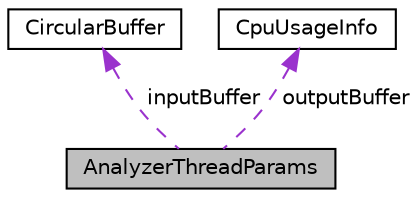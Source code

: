digraph "AnalyzerThreadParams"
{
 // LATEX_PDF_SIZE
  edge [fontname="Helvetica",fontsize="10",labelfontname="Helvetica",labelfontsize="10"];
  node [fontname="Helvetica",fontsize="10",shape=record];
  Node1 [label="AnalyzerThreadParams",height=0.2,width=0.4,color="black", fillcolor="grey75", style="filled", fontcolor="black",tooltip=" "];
  Node2 -> Node1 [dir="back",color="darkorchid3",fontsize="10",style="dashed",label=" inputBuffer" ,fontname="Helvetica"];
  Node2 [label="CircularBuffer",height=0.2,width=0.4,color="black", fillcolor="white", style="filled",URL="$structCircularBuffer.html",tooltip=" "];
  Node3 -> Node1 [dir="back",color="darkorchid3",fontsize="10",style="dashed",label=" outputBuffer" ,fontname="Helvetica"];
  Node3 [label="CpuUsageInfo",height=0.2,width=0.4,color="black", fillcolor="white", style="filled",URL="$structCpuUsageInfo.html",tooltip=" "];
}

